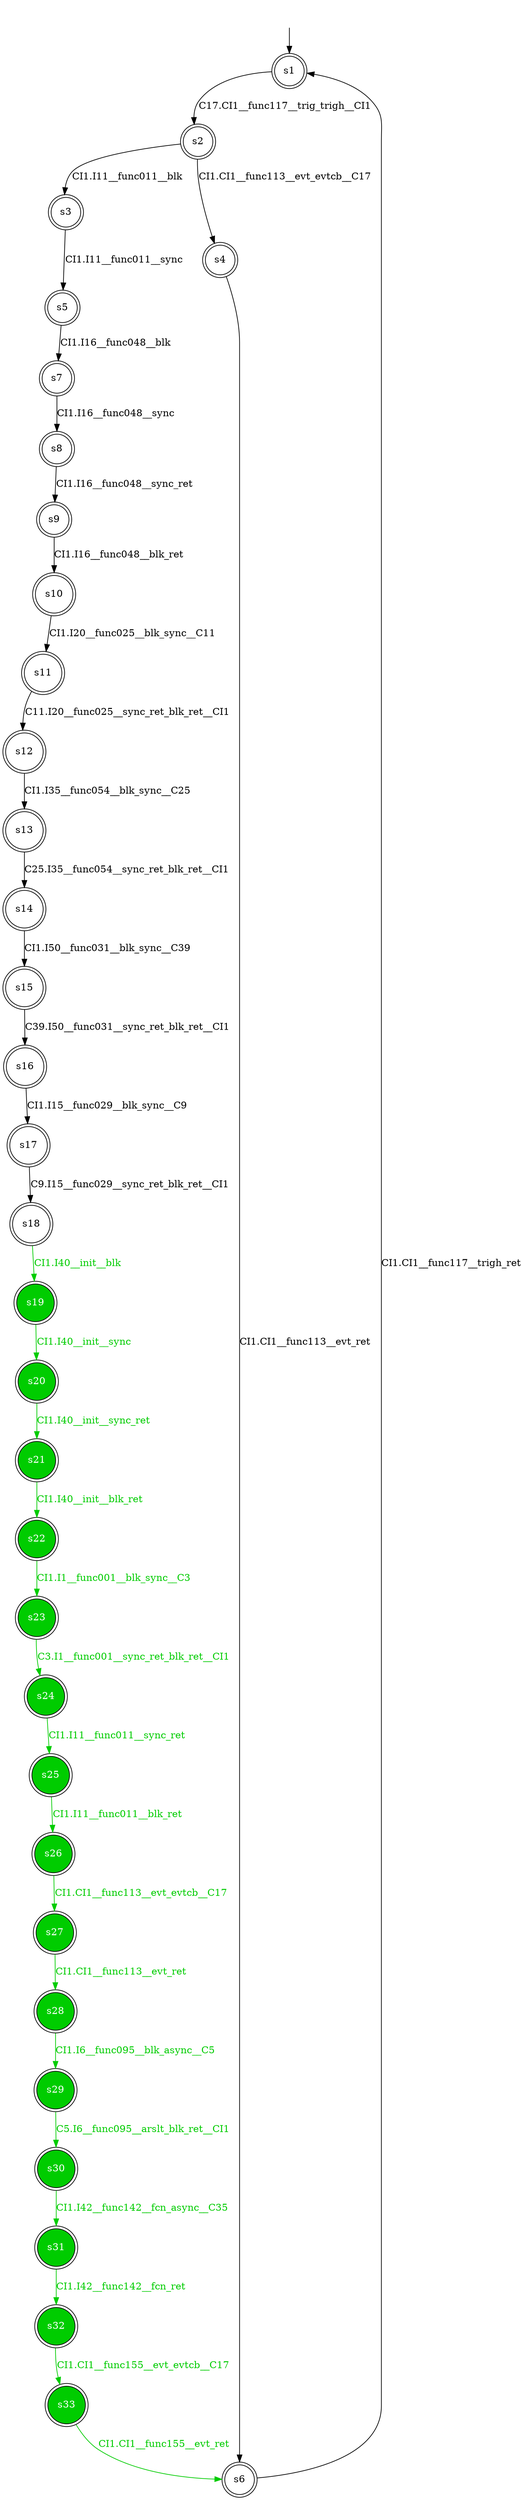 digraph diffautomaton {
	1 [label=<s1> shape="doublecircle"];
	2 [label=<s2> shape="doublecircle"];
	3 [label=<s3> shape="doublecircle"];
	4 [label=<s4> shape="doublecircle"];
	5 [label=<s5> shape="doublecircle"];
	6 [label=<s6> shape="doublecircle"];
	7 [label=<s7> shape="doublecircle"];
	8 [label=<s8> shape="doublecircle"];
	9 [label=<s9> shape="doublecircle"];
	10 [label=<s10> shape="doublecircle"];
	11 [label=<s11> shape="doublecircle"];
	12 [label=<s12> shape="doublecircle"];
	13 [label=<s13> shape="doublecircle"];
	14 [label=<s14> shape="doublecircle"];
	15 [label=<s15> shape="doublecircle"];
	16 [label=<s16> shape="doublecircle"];
	17 [label=<s17> shape="doublecircle"];
	18 [label=<s18> shape="doublecircle"];
	19 [label=<s19> shape="doublecircle" fillcolor="#00cc00" fontcolor="#ffffff" style="filled"];
	20 [label=<s20> shape="doublecircle" fillcolor="#00cc00" fontcolor="#ffffff" style="filled"];
	21 [label=<s21> shape="doublecircle" fillcolor="#00cc00" fontcolor="#ffffff" style="filled"];
	22 [label=<s22> shape="doublecircle" fillcolor="#00cc00" fontcolor="#ffffff" style="filled"];
	23 [label=<s23> shape="doublecircle" fillcolor="#00cc00" fontcolor="#ffffff" style="filled"];
	24 [label=<s24> shape="doublecircle" fillcolor="#00cc00" fontcolor="#ffffff" style="filled"];
	25 [label=<s25> shape="doublecircle" fillcolor="#00cc00" fontcolor="#ffffff" style="filled"];
	26 [label=<s26> shape="doublecircle" fillcolor="#00cc00" fontcolor="#ffffff" style="filled"];
	27 [label=<s27> shape="doublecircle" fillcolor="#00cc00" fontcolor="#ffffff" style="filled"];
	28 [label=<s28> shape="doublecircle" fillcolor="#00cc00" fontcolor="#ffffff" style="filled"];
	29 [label=<s29> shape="doublecircle" fillcolor="#00cc00" fontcolor="#ffffff" style="filled"];
	30 [label=<s30> shape="doublecircle" fillcolor="#00cc00" fontcolor="#ffffff" style="filled"];
	31 [label=<s31> shape="doublecircle" fillcolor="#00cc00" fontcolor="#ffffff" style="filled"];
	32 [label=<s32> shape="doublecircle" fillcolor="#00cc00" fontcolor="#ffffff" style="filled"];
	33 [label=<s33> shape="doublecircle" fillcolor="#00cc00" fontcolor="#ffffff" style="filled"];
	__init1 [label=<> shape="none"];
	__init1 -> 1;
	1 -> 2 [label=<<font color="#000000">C17.CI1__func117__trig_trigh__CI1</font>> id="1-0-2"];
	2 -> 3 [label=<<font color="#000000">CI1.I11__func011__blk</font>> id="2-0-3"];
	2 -> 4 [label=<<font color="#000000">CI1.CI1__func113__evt_evtcb__C17</font>> id="2-1-4"];
	3 -> 5 [label=<<font color="#000000">CI1.I11__func011__sync</font>> id="3-0-5"];
	4 -> 6 [label=<<font color="#000000">CI1.CI1__func113__evt_ret</font>> id="4-0-6"];
	5 -> 7 [label=<<font color="#000000">CI1.I16__func048__blk</font>> id="5-0-7"];
	6 -> 1 [label=<<font color="#000000">CI1.CI1__func117__trigh_ret</font>> id="6-0-1"];
	7 -> 8 [label=<<font color="#000000">CI1.I16__func048__sync</font>> id="7-0-8"];
	8 -> 9 [label=<<font color="#000000">CI1.I16__func048__sync_ret</font>> id="8-0-9"];
	9 -> 10 [label=<<font color="#000000">CI1.I16__func048__blk_ret</font>> id="9-0-10"];
	10 -> 11 [label=<<font color="#000000">CI1.I20__func025__blk_sync__C11</font>> id="10-0-11"];
	11 -> 12 [label=<<font color="#000000">C11.I20__func025__sync_ret_blk_ret__CI1</font>> id="11-0-12"];
	12 -> 13 [label=<<font color="#000000">CI1.I35__func054__blk_sync__C25</font>> id="12-0-13"];
	13 -> 14 [label=<<font color="#000000">C25.I35__func054__sync_ret_blk_ret__CI1</font>> id="13-0-14"];
	14 -> 15 [label=<<font color="#000000">CI1.I50__func031__blk_sync__C39</font>> id="14-0-15"];
	15 -> 16 [label=<<font color="#000000">C39.I50__func031__sync_ret_blk_ret__CI1</font>> id="15-0-16"];
	16 -> 17 [label=<<font color="#000000">CI1.I15__func029__blk_sync__C9</font>> id="16-0-17"];
	17 -> 18 [label=<<font color="#000000">C9.I15__func029__sync_ret_blk_ret__CI1</font>> id="17-0-18"];
	18 -> 19 [label=<<font color="#00cc00">CI1.I40__init__blk</font>> color="#00cc00" id="18-0-19"];
	19 -> 20 [label=<<font color="#00cc00">CI1.I40__init__sync</font>> color="#00cc00" id="19-0-20"];
	20 -> 21 [label=<<font color="#00cc00">CI1.I40__init__sync_ret</font>> color="#00cc00" id="20-0-21"];
	21 -> 22 [label=<<font color="#00cc00">CI1.I40__init__blk_ret</font>> color="#00cc00" id="21-0-22"];
	22 -> 23 [label=<<font color="#00cc00">CI1.I1__func001__blk_sync__C3</font>> color="#00cc00" id="22-0-23"];
	23 -> 24 [label=<<font color="#00cc00">C3.I1__func001__sync_ret_blk_ret__CI1</font>> color="#00cc00" id="23-0-24"];
	24 -> 25 [label=<<font color="#00cc00">CI1.I11__func011__sync_ret</font>> color="#00cc00" id="24-0-25"];
	25 -> 26 [label=<<font color="#00cc00">CI1.I11__func011__blk_ret</font>> color="#00cc00" id="25-0-26"];
	26 -> 27 [label=<<font color="#00cc00">CI1.CI1__func113__evt_evtcb__C17</font>> color="#00cc00" id="26-0-27"];
	27 -> 28 [label=<<font color="#00cc00">CI1.CI1__func113__evt_ret</font>> color="#00cc00" id="27-0-28"];
	28 -> 29 [label=<<font color="#00cc00">CI1.I6__func095__blk_async__C5</font>> color="#00cc00" id="28-0-29"];
	29 -> 30 [label=<<font color="#00cc00">C5.I6__func095__arslt_blk_ret__CI1</font>> color="#00cc00" id="29-0-30"];
	30 -> 31 [label=<<font color="#00cc00">CI1.I42__func142__fcn_async__C35</font>> color="#00cc00" id="30-0-31"];
	31 -> 32 [label=<<font color="#00cc00">CI1.I42__func142__fcn_ret</font>> color="#00cc00" id="31-0-32"];
	32 -> 33 [label=<<font color="#00cc00">CI1.CI1__func155__evt_evtcb__C17</font>> color="#00cc00" id="32-0-33"];
	33 -> 6 [label=<<font color="#00cc00">CI1.CI1__func155__evt_ret</font>> color="#00cc00" id="33-0-6"];
}
